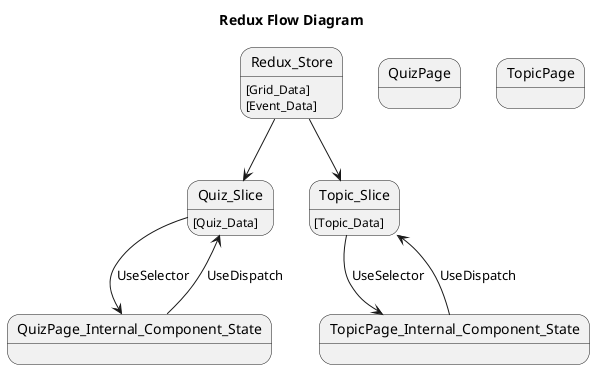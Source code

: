 @startuml
title Redux Flow Diagram

Redux_Store --> Quiz_Slice
Redux_Store --> Topic_Slice
Redux_Store : [Grid_Data]
Redux_Store : [Event_Data]

Quiz_Slice: [Quiz_Data]
Quiz_Slice --> QuizPage_Internal_Component_State: UseSelector

Topic_Slice: [Topic_Data]
Topic_Slice --> TopicPage_Internal_Component_State: UseSelector

state QuizPage{
  state QuizPage_Internal_Component_State{
  }
}

state TopicPage{
 state TopicPage_Internal_Component_State{
 }
}

QuizPage_Internal_Component_State --> Quiz_Slice: UseDispatch
TopicPage_Internal_Component_State --> Topic_Slice: UseDispatch

@enduml

